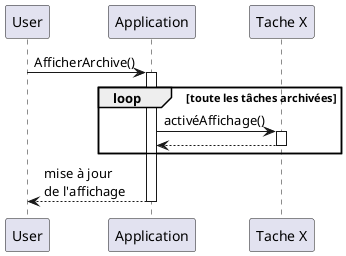 @startuml

User -> Application : AfficherArchive()
activate Application

loop toute les tâches archivées
Application -> "Tache X" : activéAffichage()
activate "Tache X"
Application <-- "Tache X"
deactivate "Tache X"
end loop

User <-- Application : mise à jour \nde l'affichage
deactivate Application

@enduml